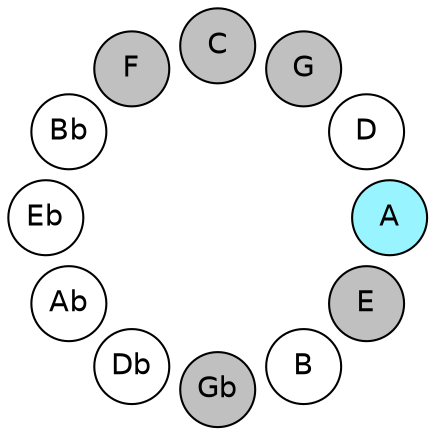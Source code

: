 
graph {

layout = circo;
mindist = .1

node [shape = circle, fontname = Helvetica, margin = 0, style = filled]
edge [style=invis]

subgraph 1 {
	E -- B -- Gb -- Db -- Ab -- Eb -- Bb -- F -- C -- G -- D -- A -- E
}

E [fillcolor = gray];
B [fillcolor = white];
Gb [fillcolor = gray];
Db [fillcolor = white];
Ab [fillcolor = white];
Eb [fillcolor = white];
Bb [fillcolor = white];
F [fillcolor = gray];
C [fillcolor = gray];
G [fillcolor = gray];
D [fillcolor = white];
A [fillcolor = cadetblue1];
}
